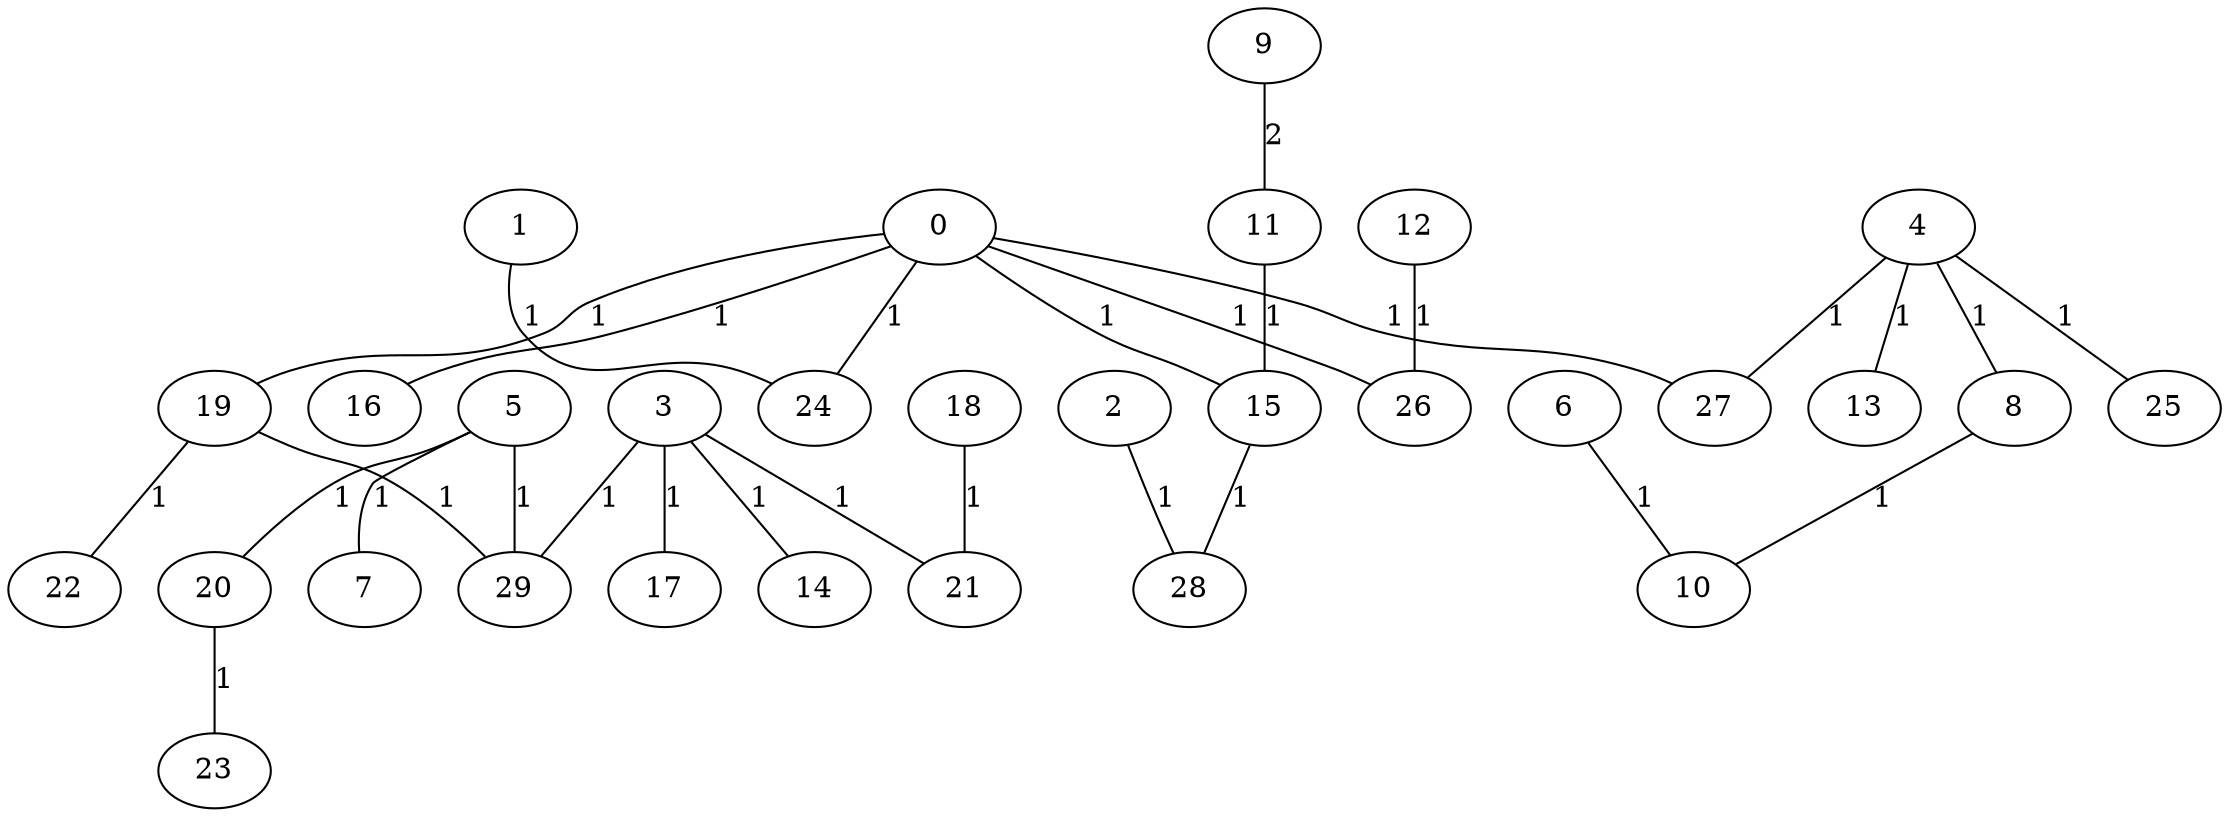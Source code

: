 graph{
   28;
   14;
   5;
   23;
   2;
   6;
   22;
   13;
   9;
   10;
   4;
   8;
   15;
   19;
   24;
   0;
   27;
   29;
   3;
   11;
   26;
   20;
   18;
   16;
   12;
   25;
   7;
   1;
   17;
   21;
   5 -- 29 [label="1"];
   6 -- 10 [label="1"];
   9 -- 11 [label="2"];
   4 -- 8 [label="1"];
   19 -- 22 [label="1"];
   2 -- 28 [label="1"];
   15 -- 28 [label="1"];
   4 -- 25 [label="1"];
   3 -- 21 [label="1"];
   4 -- 27 [label="1"];
   4 -- 13 [label="1"];
   0 -- 19 [label="1"];
   3 -- 14 [label="1"];
   19 -- 29 [label="1"];
   0 -- 26 [label="1"];
   0 -- 24 [label="1"];
   0 -- 15 [label="1"];
   0 -- 16 [label="1"];
   8 -- 10 [label="1"];
   0 -- 27 [label="1"];
   3 -- 29 [label="1"];
   18 -- 21 [label="1"];
   5 -- 7 [label="1"];
   3 -- 17 [label="1"];
   11 -- 15 [label="1"];
   12 -- 26 [label="1"];
   5 -- 20 [label="1"];
   1 -- 24 [label="1"];
   20 -- 23 [label="1"];
}